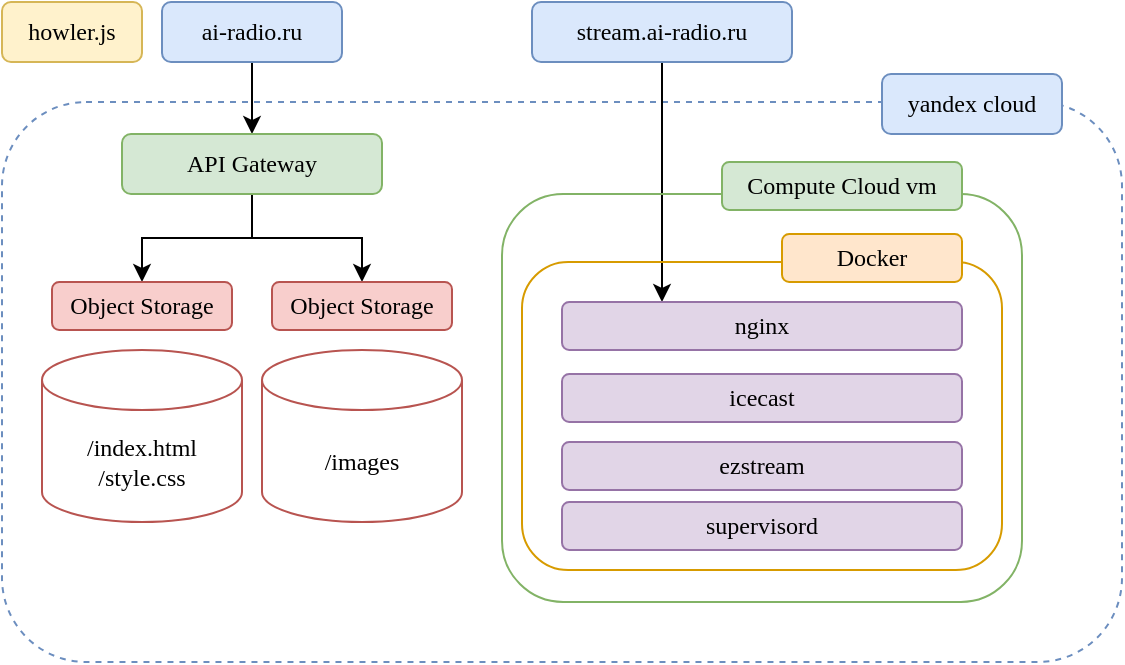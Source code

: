 <mxfile version="26.0.11">
  <diagram name="Page-1" id="epYOtsvGvhh7Jxf9VEAy">
    <mxGraphModel dx="1140" dy="658" grid="1" gridSize="10" guides="1" tooltips="1" connect="1" arrows="1" fold="1" page="1" pageScale="1" pageWidth="850" pageHeight="1100" math="0" shadow="0">
      <root>
        <mxCell id="0" />
        <mxCell id="1" parent="0" />
        <mxCell id="zDN3GfwHyX4spnGmmBwE-1" value="" style="rounded=1;whiteSpace=wrap;html=1;dashed=1;fillColor=none;strokeColor=#6c8ebf;" vertex="1" parent="1">
          <mxGeometry x="40" y="90" width="560" height="280" as="geometry" />
        </mxCell>
        <mxCell id="zDN3GfwHyX4spnGmmBwE-2" value="yandex cloud" style="text;html=1;align=center;verticalAlign=middle;whiteSpace=wrap;rounded=1;strokeColor=#6c8ebf;fillColor=#dae8fc;fontFamily=Verdana;" vertex="1" parent="1">
          <mxGeometry x="480" y="76" width="90" height="30" as="geometry" />
        </mxCell>
        <mxCell id="zDN3GfwHyX4spnGmmBwE-10" style="edgeStyle=orthogonalEdgeStyle;rounded=0;orthogonalLoop=1;jettySize=auto;html=1;exitX=0.5;exitY=1;exitDx=0;exitDy=0;" edge="1" parent="1" source="zDN3GfwHyX4spnGmmBwE-4" target="zDN3GfwHyX4spnGmmBwE-6">
          <mxGeometry relative="1" as="geometry" />
        </mxCell>
        <mxCell id="zDN3GfwHyX4spnGmmBwE-4" value="ai-radio.ru" style="text;html=1;align=center;verticalAlign=middle;whiteSpace=wrap;rounded=1;strokeColor=#6c8ebf;fillColor=#dae8fc;fontFamily=Verdana;" vertex="1" parent="1">
          <mxGeometry x="120" y="40" width="90" height="30" as="geometry" />
        </mxCell>
        <mxCell id="zDN3GfwHyX4spnGmmBwE-34" style="edgeStyle=orthogonalEdgeStyle;rounded=0;orthogonalLoop=1;jettySize=auto;html=1;exitX=0.5;exitY=1;exitDx=0;exitDy=0;entryX=0.25;entryY=0;entryDx=0;entryDy=0;" edge="1" parent="1" source="zDN3GfwHyX4spnGmmBwE-5" target="zDN3GfwHyX4spnGmmBwE-24">
          <mxGeometry relative="1" as="geometry" />
        </mxCell>
        <mxCell id="zDN3GfwHyX4spnGmmBwE-5" value="stream.ai-radio.ru" style="text;html=1;align=center;verticalAlign=middle;whiteSpace=wrap;rounded=1;strokeColor=#6c8ebf;fillColor=#dae8fc;fontFamily=Verdana;" vertex="1" parent="1">
          <mxGeometry x="305" y="40" width="130" height="30" as="geometry" />
        </mxCell>
        <mxCell id="zDN3GfwHyX4spnGmmBwE-20" style="edgeStyle=orthogonalEdgeStyle;rounded=0;orthogonalLoop=1;jettySize=auto;html=1;exitX=0.5;exitY=1;exitDx=0;exitDy=0;entryX=0.5;entryY=0;entryDx=0;entryDy=0;" edge="1" parent="1" source="zDN3GfwHyX4spnGmmBwE-6" target="zDN3GfwHyX4spnGmmBwE-18">
          <mxGeometry relative="1" as="geometry" />
        </mxCell>
        <mxCell id="zDN3GfwHyX4spnGmmBwE-22" style="edgeStyle=orthogonalEdgeStyle;rounded=0;orthogonalLoop=1;jettySize=auto;html=1;exitX=0.5;exitY=1;exitDx=0;exitDy=0;entryX=0.5;entryY=0;entryDx=0;entryDy=0;" edge="1" parent="1" source="zDN3GfwHyX4spnGmmBwE-6" target="zDN3GfwHyX4spnGmmBwE-19">
          <mxGeometry relative="1" as="geometry" />
        </mxCell>
        <mxCell id="zDN3GfwHyX4spnGmmBwE-6" value="API Gateway" style="text;html=1;align=center;verticalAlign=middle;whiteSpace=wrap;rounded=1;strokeColor=#82b366;fillColor=#d5e8d4;fontFamily=Verdana;" vertex="1" parent="1">
          <mxGeometry x="100" y="106" width="130" height="30" as="geometry" />
        </mxCell>
        <mxCell id="zDN3GfwHyX4spnGmmBwE-8" value="&lt;div&gt;/index.html&lt;/div&gt;&lt;div&gt;/style.css&lt;br&gt;&lt;/div&gt;" style="shape=cylinder3;whiteSpace=wrap;html=1;boundedLbl=1;backgroundOutline=1;size=15;fontFamily=Verdana;fillColor=none;strokeColor=#b85450;" vertex="1" parent="1">
          <mxGeometry x="60" y="214" width="100" height="86" as="geometry" />
        </mxCell>
        <mxCell id="zDN3GfwHyX4spnGmmBwE-9" value="&lt;div&gt;/images&lt;br&gt;&lt;/div&gt;" style="shape=cylinder3;whiteSpace=wrap;html=1;boundedLbl=1;backgroundOutline=1;size=15;fontFamily=Verdana;fillColor=none;strokeColor=#b85450;" vertex="1" parent="1">
          <mxGeometry x="170" y="214" width="100" height="86" as="geometry" />
        </mxCell>
        <mxCell id="zDN3GfwHyX4spnGmmBwE-15" value="howler.js" style="text;html=1;align=center;verticalAlign=middle;whiteSpace=wrap;rounded=1;strokeColor=#d6b656;fillColor=#fff2cc;fontFamily=Verdana;" vertex="1" parent="1">
          <mxGeometry x="40" y="40" width="70" height="30" as="geometry" />
        </mxCell>
        <mxCell id="zDN3GfwHyX4spnGmmBwE-16" value="" style="text;html=1;align=center;verticalAlign=middle;whiteSpace=wrap;rounded=1;strokeColor=#82b366;fillColor=none;fontFamily=Verdana;" vertex="1" parent="1">
          <mxGeometry x="290" y="136" width="260" height="204" as="geometry" />
        </mxCell>
        <mxCell id="zDN3GfwHyX4spnGmmBwE-18" value="Object Storage" style="text;html=1;align=center;verticalAlign=middle;whiteSpace=wrap;rounded=1;strokeColor=#b85450;fillColor=#f8cecc;fontFamily=Verdana;" vertex="1" parent="1">
          <mxGeometry x="65" y="180" width="90" height="24" as="geometry" />
        </mxCell>
        <mxCell id="zDN3GfwHyX4spnGmmBwE-19" value="Object Storage" style="text;html=1;align=center;verticalAlign=middle;whiteSpace=wrap;rounded=1;strokeColor=#b85450;fillColor=#f8cecc;fontFamily=Verdana;" vertex="1" parent="1">
          <mxGeometry x="175" y="180" width="90" height="24" as="geometry" />
        </mxCell>
        <mxCell id="zDN3GfwHyX4spnGmmBwE-23" value="" style="text;html=1;align=center;verticalAlign=middle;whiteSpace=wrap;rounded=1;strokeColor=#d79b00;fillColor=none;fontFamily=Verdana;" vertex="1" parent="1">
          <mxGeometry x="300" y="170" width="240" height="154" as="geometry" />
        </mxCell>
        <mxCell id="zDN3GfwHyX4spnGmmBwE-24" value="nginx" style="text;html=1;align=center;verticalAlign=middle;whiteSpace=wrap;rounded=1;strokeColor=#9673a6;fillColor=#e1d5e7;fontFamily=Verdana;" vertex="1" parent="1">
          <mxGeometry x="320" y="190" width="200" height="24" as="geometry" />
        </mxCell>
        <mxCell id="zDN3GfwHyX4spnGmmBwE-26" value="Docker" style="text;html=1;align=center;verticalAlign=middle;whiteSpace=wrap;rounded=1;strokeColor=#d79b00;fillColor=#ffe6cc;fontFamily=Verdana;" vertex="1" parent="1">
          <mxGeometry x="430" y="156" width="90" height="24" as="geometry" />
        </mxCell>
        <mxCell id="zDN3GfwHyX4spnGmmBwE-27" value="Compute Cloud vm" style="text;html=1;align=center;verticalAlign=middle;whiteSpace=wrap;rounded=1;strokeColor=#82b366;fillColor=#d5e8d4;fontFamily=Verdana;" vertex="1" parent="1">
          <mxGeometry x="400" y="120" width="120" height="24" as="geometry" />
        </mxCell>
        <mxCell id="zDN3GfwHyX4spnGmmBwE-29" value="icecast" style="text;html=1;align=center;verticalAlign=middle;whiteSpace=wrap;rounded=1;strokeColor=#9673a6;fillColor=#e1d5e7;fontFamily=Verdana;" vertex="1" parent="1">
          <mxGeometry x="320" y="226" width="200" height="24" as="geometry" />
        </mxCell>
        <mxCell id="zDN3GfwHyX4spnGmmBwE-30" value="ezstream" style="text;html=1;align=center;verticalAlign=middle;whiteSpace=wrap;rounded=1;strokeColor=#9673a6;fillColor=#e1d5e7;fontFamily=Verdana;" vertex="1" parent="1">
          <mxGeometry x="320" y="260" width="200" height="24" as="geometry" />
        </mxCell>
        <mxCell id="zDN3GfwHyX4spnGmmBwE-31" value="supervisord" style="text;html=1;align=center;verticalAlign=middle;whiteSpace=wrap;rounded=1;strokeColor=#9673a6;fillColor=#e1d5e7;fontFamily=Verdana;" vertex="1" parent="1">
          <mxGeometry x="320" y="290" width="200" height="24" as="geometry" />
        </mxCell>
      </root>
    </mxGraphModel>
  </diagram>
</mxfile>
